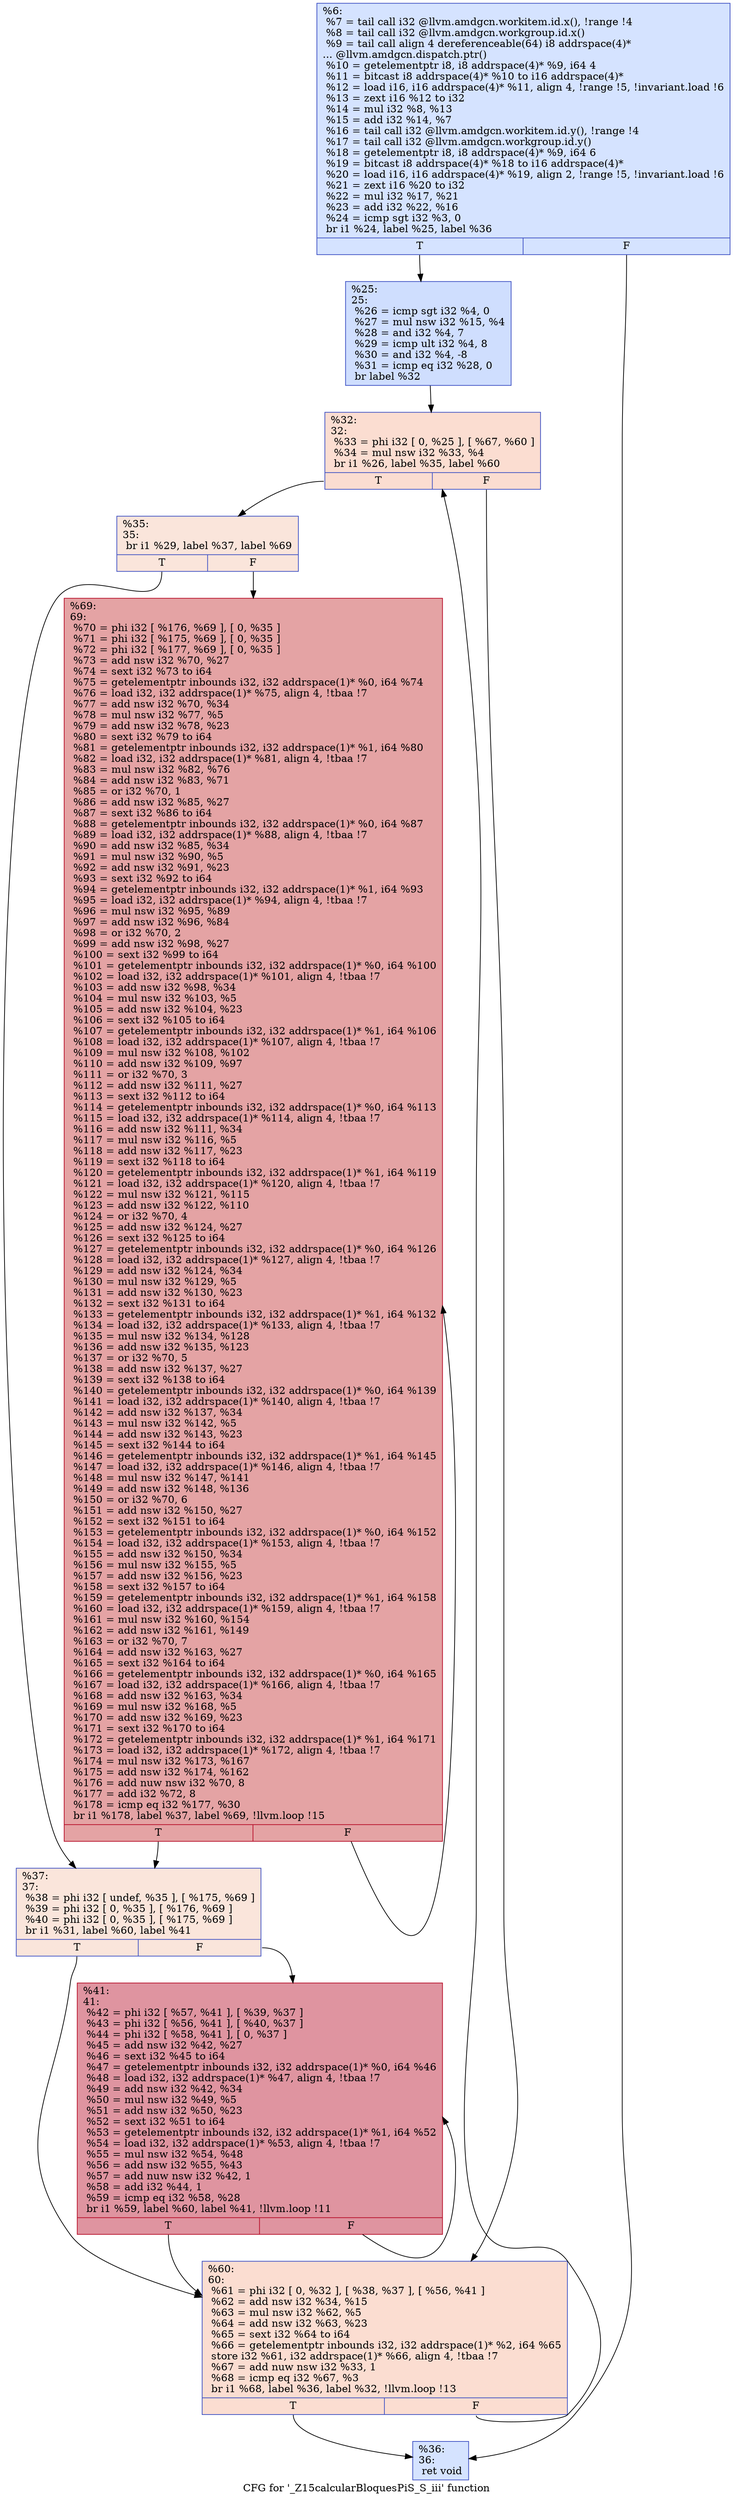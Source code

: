 digraph "CFG for '_Z15calcularBloquesPiS_S_iii' function" {
	label="CFG for '_Z15calcularBloquesPiS_S_iii' function";

	Node0x5118c00 [shape=record,color="#3d50c3ff", style=filled, fillcolor="#a1c0ff70",label="{%6:\l  %7 = tail call i32 @llvm.amdgcn.workitem.id.x(), !range !4\l  %8 = tail call i32 @llvm.amdgcn.workgroup.id.x()\l  %9 = tail call align 4 dereferenceable(64) i8 addrspace(4)*\l... @llvm.amdgcn.dispatch.ptr()\l  %10 = getelementptr i8, i8 addrspace(4)* %9, i64 4\l  %11 = bitcast i8 addrspace(4)* %10 to i16 addrspace(4)*\l  %12 = load i16, i16 addrspace(4)* %11, align 4, !range !5, !invariant.load !6\l  %13 = zext i16 %12 to i32\l  %14 = mul i32 %8, %13\l  %15 = add i32 %14, %7\l  %16 = tail call i32 @llvm.amdgcn.workitem.id.y(), !range !4\l  %17 = tail call i32 @llvm.amdgcn.workgroup.id.y()\l  %18 = getelementptr i8, i8 addrspace(4)* %9, i64 6\l  %19 = bitcast i8 addrspace(4)* %18 to i16 addrspace(4)*\l  %20 = load i16, i16 addrspace(4)* %19, align 2, !range !5, !invariant.load !6\l  %21 = zext i16 %20 to i32\l  %22 = mul i32 %17, %21\l  %23 = add i32 %22, %16\l  %24 = icmp sgt i32 %3, 0\l  br i1 %24, label %25, label %36\l|{<s0>T|<s1>F}}"];
	Node0x5118c00:s0 -> Node0x511c510;
	Node0x5118c00:s1 -> Node0x511c5a0;
	Node0x511c510 [shape=record,color="#3d50c3ff", style=filled, fillcolor="#93b5fe70",label="{%25:\l25:                                               \l  %26 = icmp sgt i32 %4, 0\l  %27 = mul nsw i32 %15, %4\l  %28 = and i32 %4, 7\l  %29 = icmp ult i32 %4, 8\l  %30 = and i32 %4, -8\l  %31 = icmp eq i32 %28, 0\l  br label %32\l}"];
	Node0x511c510 -> Node0x511cad0;
	Node0x511cad0 [shape=record,color="#3d50c3ff", style=filled, fillcolor="#f7b39670",label="{%32:\l32:                                               \l  %33 = phi i32 [ 0, %25 ], [ %67, %60 ]\l  %34 = mul nsw i32 %33, %4\l  br i1 %26, label %35, label %60\l|{<s0>T|<s1>F}}"];
	Node0x511cad0:s0 -> Node0x511ce90;
	Node0x511cad0:s1 -> Node0x511b240;
	Node0x511ce90 [shape=record,color="#3d50c3ff", style=filled, fillcolor="#f4c5ad70",label="{%35:\l35:                                               \l  br i1 %29, label %37, label %69\l|{<s0>T|<s1>F}}"];
	Node0x511ce90:s0 -> Node0x511cfd0;
	Node0x511ce90:s1 -> Node0x511d020;
	Node0x511c5a0 [shape=record,color="#3d50c3ff", style=filled, fillcolor="#a1c0ff70",label="{%36:\l36:                                               \l  ret void\l}"];
	Node0x511cfd0 [shape=record,color="#3d50c3ff", style=filled, fillcolor="#f4c5ad70",label="{%37:\l37:                                               \l  %38 = phi i32 [ undef, %35 ], [ %175, %69 ]\l  %39 = phi i32 [ 0, %35 ], [ %176, %69 ]\l  %40 = phi i32 [ 0, %35 ], [ %175, %69 ]\l  br i1 %31, label %60, label %41\l|{<s0>T|<s1>F}}"];
	Node0x511cfd0:s0 -> Node0x511b240;
	Node0x511cfd0:s1 -> Node0x511d840;
	Node0x511d840 [shape=record,color="#b70d28ff", style=filled, fillcolor="#b70d2870",label="{%41:\l41:                                               \l  %42 = phi i32 [ %57, %41 ], [ %39, %37 ]\l  %43 = phi i32 [ %56, %41 ], [ %40, %37 ]\l  %44 = phi i32 [ %58, %41 ], [ 0, %37 ]\l  %45 = add nsw i32 %42, %27\l  %46 = sext i32 %45 to i64\l  %47 = getelementptr inbounds i32, i32 addrspace(1)* %0, i64 %46\l  %48 = load i32, i32 addrspace(1)* %47, align 4, !tbaa !7\l  %49 = add nsw i32 %42, %34\l  %50 = mul nsw i32 %49, %5\l  %51 = add nsw i32 %50, %23\l  %52 = sext i32 %51 to i64\l  %53 = getelementptr inbounds i32, i32 addrspace(1)* %1, i64 %52\l  %54 = load i32, i32 addrspace(1)* %53, align 4, !tbaa !7\l  %55 = mul nsw i32 %54, %48\l  %56 = add nsw i32 %55, %43\l  %57 = add nuw nsw i32 %42, 1\l  %58 = add i32 %44, 1\l  %59 = icmp eq i32 %58, %28\l  br i1 %59, label %60, label %41, !llvm.loop !11\l|{<s0>T|<s1>F}}"];
	Node0x511d840:s0 -> Node0x511b240;
	Node0x511d840:s1 -> Node0x511d840;
	Node0x511b240 [shape=record,color="#3d50c3ff", style=filled, fillcolor="#f7b39670",label="{%60:\l60:                                               \l  %61 = phi i32 [ 0, %32 ], [ %38, %37 ], [ %56, %41 ]\l  %62 = add nsw i32 %34, %15\l  %63 = mul nsw i32 %62, %5\l  %64 = add nsw i32 %63, %23\l  %65 = sext i32 %64 to i64\l  %66 = getelementptr inbounds i32, i32 addrspace(1)* %2, i64 %65\l  store i32 %61, i32 addrspace(1)* %66, align 4, !tbaa !7\l  %67 = add nuw nsw i32 %33, 1\l  %68 = icmp eq i32 %67, %3\l  br i1 %68, label %36, label %32, !llvm.loop !13\l|{<s0>T|<s1>F}}"];
	Node0x511b240:s0 -> Node0x511c5a0;
	Node0x511b240:s1 -> Node0x511cad0;
	Node0x511d020 [shape=record,color="#b70d28ff", style=filled, fillcolor="#c32e3170",label="{%69:\l69:                                               \l  %70 = phi i32 [ %176, %69 ], [ 0, %35 ]\l  %71 = phi i32 [ %175, %69 ], [ 0, %35 ]\l  %72 = phi i32 [ %177, %69 ], [ 0, %35 ]\l  %73 = add nsw i32 %70, %27\l  %74 = sext i32 %73 to i64\l  %75 = getelementptr inbounds i32, i32 addrspace(1)* %0, i64 %74\l  %76 = load i32, i32 addrspace(1)* %75, align 4, !tbaa !7\l  %77 = add nsw i32 %70, %34\l  %78 = mul nsw i32 %77, %5\l  %79 = add nsw i32 %78, %23\l  %80 = sext i32 %79 to i64\l  %81 = getelementptr inbounds i32, i32 addrspace(1)* %1, i64 %80\l  %82 = load i32, i32 addrspace(1)* %81, align 4, !tbaa !7\l  %83 = mul nsw i32 %82, %76\l  %84 = add nsw i32 %83, %71\l  %85 = or i32 %70, 1\l  %86 = add nsw i32 %85, %27\l  %87 = sext i32 %86 to i64\l  %88 = getelementptr inbounds i32, i32 addrspace(1)* %0, i64 %87\l  %89 = load i32, i32 addrspace(1)* %88, align 4, !tbaa !7\l  %90 = add nsw i32 %85, %34\l  %91 = mul nsw i32 %90, %5\l  %92 = add nsw i32 %91, %23\l  %93 = sext i32 %92 to i64\l  %94 = getelementptr inbounds i32, i32 addrspace(1)* %1, i64 %93\l  %95 = load i32, i32 addrspace(1)* %94, align 4, !tbaa !7\l  %96 = mul nsw i32 %95, %89\l  %97 = add nsw i32 %96, %84\l  %98 = or i32 %70, 2\l  %99 = add nsw i32 %98, %27\l  %100 = sext i32 %99 to i64\l  %101 = getelementptr inbounds i32, i32 addrspace(1)* %0, i64 %100\l  %102 = load i32, i32 addrspace(1)* %101, align 4, !tbaa !7\l  %103 = add nsw i32 %98, %34\l  %104 = mul nsw i32 %103, %5\l  %105 = add nsw i32 %104, %23\l  %106 = sext i32 %105 to i64\l  %107 = getelementptr inbounds i32, i32 addrspace(1)* %1, i64 %106\l  %108 = load i32, i32 addrspace(1)* %107, align 4, !tbaa !7\l  %109 = mul nsw i32 %108, %102\l  %110 = add nsw i32 %109, %97\l  %111 = or i32 %70, 3\l  %112 = add nsw i32 %111, %27\l  %113 = sext i32 %112 to i64\l  %114 = getelementptr inbounds i32, i32 addrspace(1)* %0, i64 %113\l  %115 = load i32, i32 addrspace(1)* %114, align 4, !tbaa !7\l  %116 = add nsw i32 %111, %34\l  %117 = mul nsw i32 %116, %5\l  %118 = add nsw i32 %117, %23\l  %119 = sext i32 %118 to i64\l  %120 = getelementptr inbounds i32, i32 addrspace(1)* %1, i64 %119\l  %121 = load i32, i32 addrspace(1)* %120, align 4, !tbaa !7\l  %122 = mul nsw i32 %121, %115\l  %123 = add nsw i32 %122, %110\l  %124 = or i32 %70, 4\l  %125 = add nsw i32 %124, %27\l  %126 = sext i32 %125 to i64\l  %127 = getelementptr inbounds i32, i32 addrspace(1)* %0, i64 %126\l  %128 = load i32, i32 addrspace(1)* %127, align 4, !tbaa !7\l  %129 = add nsw i32 %124, %34\l  %130 = mul nsw i32 %129, %5\l  %131 = add nsw i32 %130, %23\l  %132 = sext i32 %131 to i64\l  %133 = getelementptr inbounds i32, i32 addrspace(1)* %1, i64 %132\l  %134 = load i32, i32 addrspace(1)* %133, align 4, !tbaa !7\l  %135 = mul nsw i32 %134, %128\l  %136 = add nsw i32 %135, %123\l  %137 = or i32 %70, 5\l  %138 = add nsw i32 %137, %27\l  %139 = sext i32 %138 to i64\l  %140 = getelementptr inbounds i32, i32 addrspace(1)* %0, i64 %139\l  %141 = load i32, i32 addrspace(1)* %140, align 4, !tbaa !7\l  %142 = add nsw i32 %137, %34\l  %143 = mul nsw i32 %142, %5\l  %144 = add nsw i32 %143, %23\l  %145 = sext i32 %144 to i64\l  %146 = getelementptr inbounds i32, i32 addrspace(1)* %1, i64 %145\l  %147 = load i32, i32 addrspace(1)* %146, align 4, !tbaa !7\l  %148 = mul nsw i32 %147, %141\l  %149 = add nsw i32 %148, %136\l  %150 = or i32 %70, 6\l  %151 = add nsw i32 %150, %27\l  %152 = sext i32 %151 to i64\l  %153 = getelementptr inbounds i32, i32 addrspace(1)* %0, i64 %152\l  %154 = load i32, i32 addrspace(1)* %153, align 4, !tbaa !7\l  %155 = add nsw i32 %150, %34\l  %156 = mul nsw i32 %155, %5\l  %157 = add nsw i32 %156, %23\l  %158 = sext i32 %157 to i64\l  %159 = getelementptr inbounds i32, i32 addrspace(1)* %1, i64 %158\l  %160 = load i32, i32 addrspace(1)* %159, align 4, !tbaa !7\l  %161 = mul nsw i32 %160, %154\l  %162 = add nsw i32 %161, %149\l  %163 = or i32 %70, 7\l  %164 = add nsw i32 %163, %27\l  %165 = sext i32 %164 to i64\l  %166 = getelementptr inbounds i32, i32 addrspace(1)* %0, i64 %165\l  %167 = load i32, i32 addrspace(1)* %166, align 4, !tbaa !7\l  %168 = add nsw i32 %163, %34\l  %169 = mul nsw i32 %168, %5\l  %170 = add nsw i32 %169, %23\l  %171 = sext i32 %170 to i64\l  %172 = getelementptr inbounds i32, i32 addrspace(1)* %1, i64 %171\l  %173 = load i32, i32 addrspace(1)* %172, align 4, !tbaa !7\l  %174 = mul nsw i32 %173, %167\l  %175 = add nsw i32 %174, %162\l  %176 = add nuw nsw i32 %70, 8\l  %177 = add i32 %72, 8\l  %178 = icmp eq i32 %177, %30\l  br i1 %178, label %37, label %69, !llvm.loop !15\l|{<s0>T|<s1>F}}"];
	Node0x511d020:s0 -> Node0x511cfd0;
	Node0x511d020:s1 -> Node0x511d020;
}
